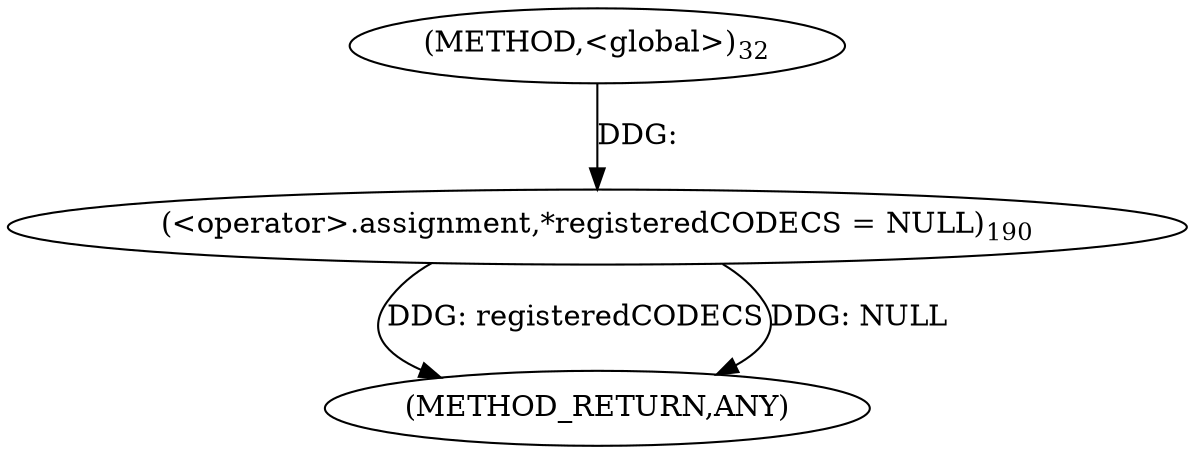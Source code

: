digraph "&lt;global&gt;" {  
"1700" [label = <(METHOD,&lt;global&gt;)<SUB>32</SUB>> ]
"2439" [label = <(METHOD_RETURN,ANY)> ]
"2081" [label = <(&lt;operator&gt;.assignment,*registeredCODECS = NULL)<SUB>190</SUB>> ]
  "2081" -> "2439"  [ label = "DDG: registeredCODECS"] 
  "2081" -> "2439"  [ label = "DDG: NULL"] 
  "1700" -> "2081"  [ label = "DDG: "] 
}
